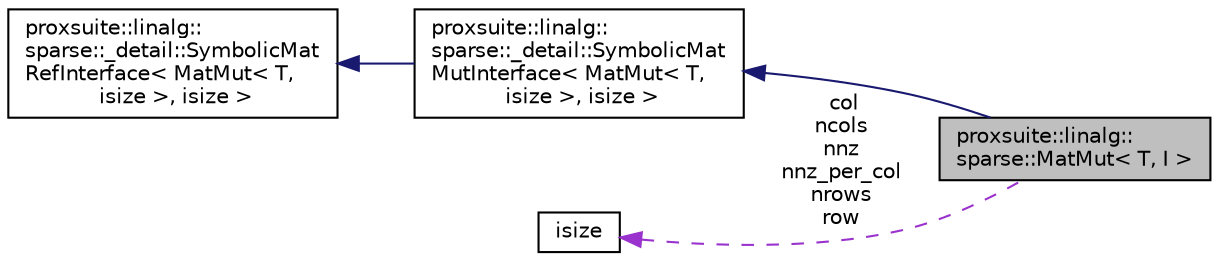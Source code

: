 digraph "proxsuite::linalg::sparse::MatMut&lt; T, I &gt;"
{
 // LATEX_PDF_SIZE
  bgcolor="transparent";
  edge [fontname="Helvetica",fontsize="10",labelfontname="Helvetica",labelfontsize="10"];
  node [fontname="Helvetica",fontsize="10",shape=record];
  rankdir="LR";
  Node1 [label="proxsuite::linalg::\lsparse::MatMut\< T, I \>",height=0.2,width=0.4,color="black", fillcolor="grey75", style="filled", fontcolor="black",tooltip=" "];
  Node2 -> Node1 [dir="back",color="midnightblue",fontsize="10",style="solid",fontname="Helvetica"];
  Node2 [label="proxsuite::linalg::\lsparse::_detail::SymbolicMat\lMutInterface\< MatMut\< T,\l isize \>, isize \>",height=0.2,width=0.4,color="black",URL="$structproxsuite_1_1linalg_1_1sparse_1_1__detail_1_1_symbolic_mat_mut_interface.html",tooltip=" "];
  Node3 -> Node2 [dir="back",color="midnightblue",fontsize="10",style="solid",fontname="Helvetica"];
  Node3 [label="proxsuite::linalg::\lsparse::_detail::SymbolicMat\lRefInterface\< MatMut\< T,\l isize \>, isize \>",height=0.2,width=0.4,color="black",URL="$structproxsuite_1_1linalg_1_1sparse_1_1__detail_1_1_symbolic_mat_ref_interface.html",tooltip=" "];
  Node4 -> Node1 [dir="back",color="darkorchid3",fontsize="10",style="dashed",label=" col\nncols\nnnz\nnnz_per_col\nnrows\nrow" ,fontname="Helvetica"];
  Node4 [label="isize",height=0.2,width=0.4,color="black",tooltip=" "];
}
